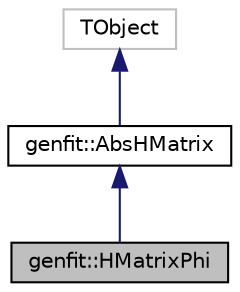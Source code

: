 digraph "genfit::HMatrixPhi"
{
 // LATEX_PDF_SIZE
  edge [fontname="Helvetica",fontsize="10",labelfontname="Helvetica",labelfontsize="10"];
  node [fontname="Helvetica",fontsize="10",shape=record];
  Node1 [label="genfit::HMatrixPhi",height=0.2,width=0.4,color="black", fillcolor="grey75", style="filled", fontcolor="black",tooltip="AbsHMatrix implementation for one-dimensional MeasurementOnPlane and RKTrackRep parameterization."];
  Node2 -> Node1 [dir="back",color="midnightblue",fontsize="10",style="solid",fontname="Helvetica"];
  Node2 [label="genfit::AbsHMatrix",height=0.2,width=0.4,color="black", fillcolor="white", style="filled",URL="$classgenfit_1_1AbsHMatrix.html",tooltip="HMatrix for projecting from AbsTrackRep parameters to measured parameters in a DetPlane."];
  Node3 -> Node2 [dir="back",color="midnightblue",fontsize="10",style="solid",fontname="Helvetica"];
  Node3 [label="TObject",height=0.2,width=0.4,color="grey75", fillcolor="white", style="filled",tooltip=" "];
}
